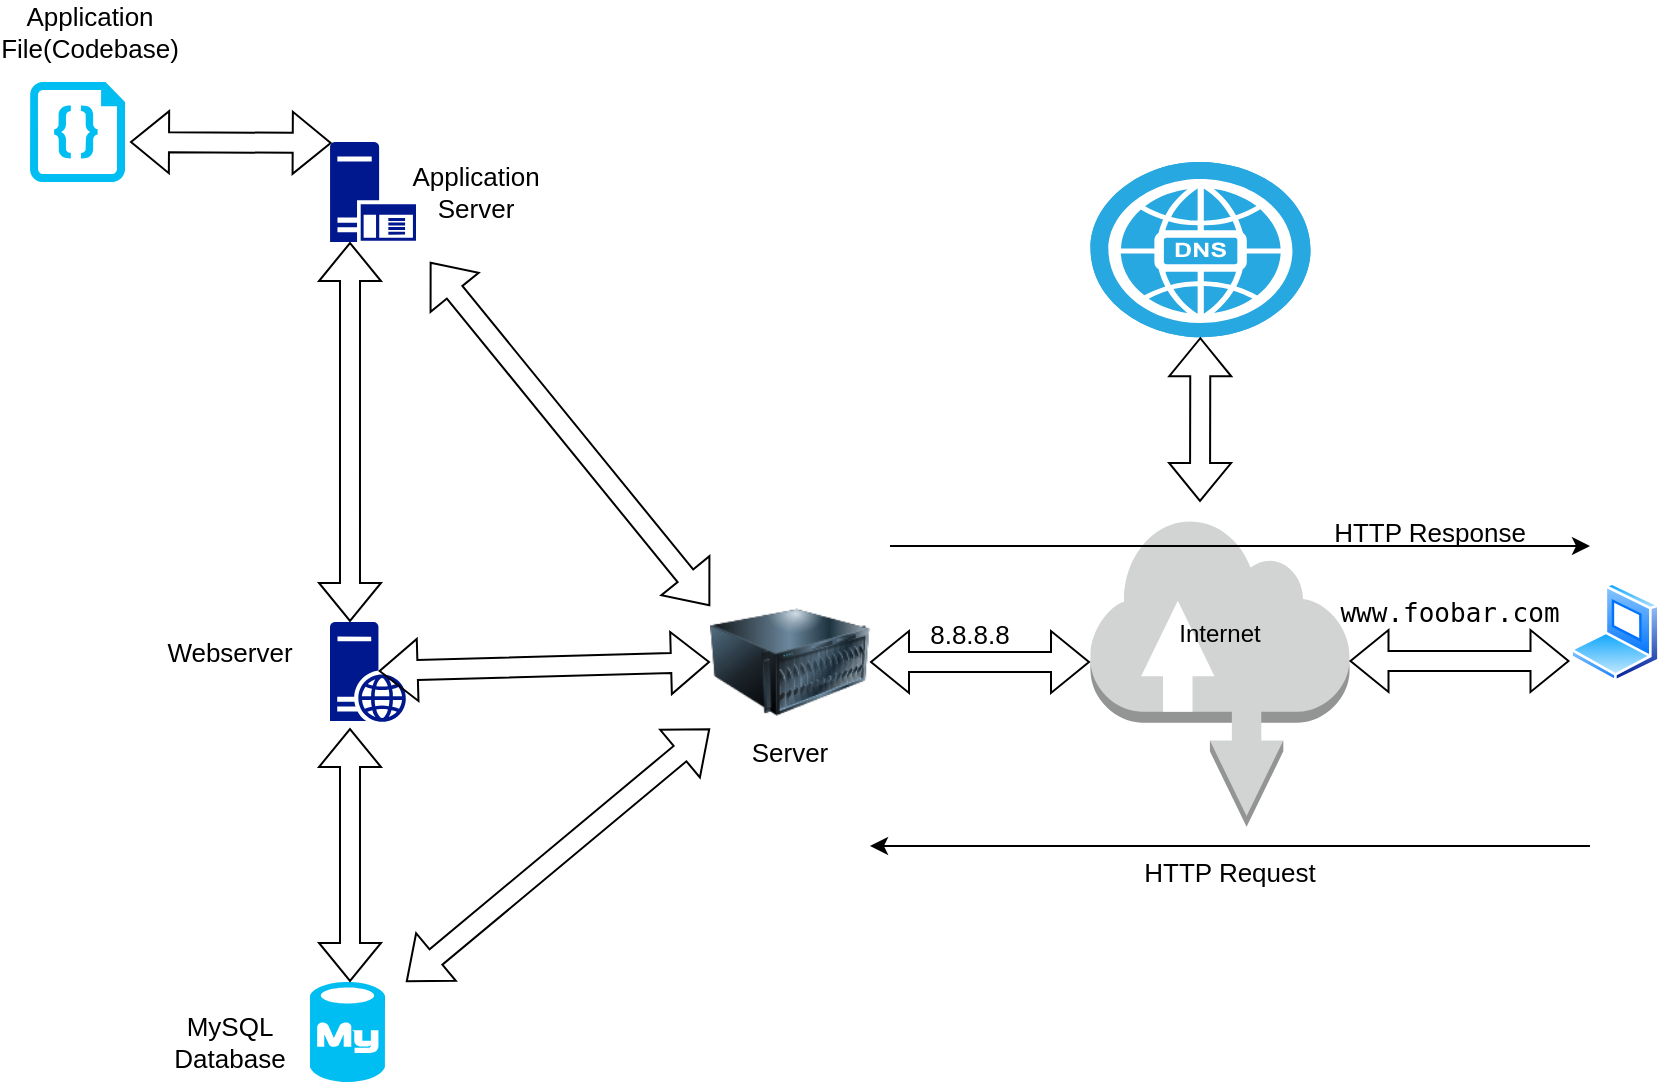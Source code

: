 <mxfile version="20.8.23" type="github">
  <diagram name="Page-1" id="Q7PegJgBn_QWuRy9i7ks">
    <mxGraphModel dx="1434" dy="760" grid="1" gridSize="10" guides="1" tooltips="1" connect="1" arrows="1" fold="1" page="1" pageScale="1" pageWidth="850" pageHeight="1100" math="0" shadow="0">
      <root>
        <mxCell id="0" />
        <mxCell id="1" parent="0" />
        <mxCell id="GcFr28EqOdRQheg48Vwl-1" value="" style="image;html=1;image=img/lib/clip_art/computers/Server_128x128.png" vertex="1" parent="1">
          <mxGeometry x="360" y="360" width="80" height="80" as="geometry" />
        </mxCell>
        <mxCell id="GcFr28EqOdRQheg48Vwl-2" value="" style="sketch=0;aspect=fixed;pointerEvents=1;shadow=0;dashed=0;html=1;strokeColor=none;labelPosition=center;verticalLabelPosition=bottom;verticalAlign=top;align=center;fillColor=#00188D;shape=mxgraph.mscae.enterprise.web_server" vertex="1" parent="1">
          <mxGeometry x="170" y="380" width="38" height="50" as="geometry" />
        </mxCell>
        <mxCell id="GcFr28EqOdRQheg48Vwl-3" value="" style="sketch=0;aspect=fixed;pointerEvents=1;shadow=0;dashed=0;html=1;strokeColor=none;labelPosition=center;verticalLabelPosition=bottom;verticalAlign=top;align=center;fillColor=#00188D;shape=mxgraph.mscae.enterprise.application_server" vertex="1" parent="1">
          <mxGeometry x="170" y="140" width="43" height="50" as="geometry" />
        </mxCell>
        <mxCell id="GcFr28EqOdRQheg48Vwl-4" value="" style="verticalLabelPosition=bottom;html=1;verticalAlign=top;align=center;strokeColor=none;fillColor=#00BEF2;shape=mxgraph.azure.code_file;pointerEvents=1;" vertex="1" parent="1">
          <mxGeometry x="20" y="110" width="47.5" height="50" as="geometry" />
        </mxCell>
        <mxCell id="GcFr28EqOdRQheg48Vwl-5" value="" style="verticalLabelPosition=bottom;html=1;verticalAlign=top;align=center;strokeColor=none;fillColor=#00BEF2;shape=mxgraph.azure.mysql_database;" vertex="1" parent="1">
          <mxGeometry x="160" y="560" width="37.5" height="50" as="geometry" />
        </mxCell>
        <mxCell id="GcFr28EqOdRQheg48Vwl-11" value="" style="shape=flexArrow;endArrow=classic;startArrow=classic;html=1;rounded=0;exitX=0.64;exitY=0.49;exitDx=0;exitDy=0;exitPerimeter=0;" edge="1" parent="1" source="GcFr28EqOdRQheg48Vwl-2">
          <mxGeometry width="100" height="100" relative="1" as="geometry">
            <mxPoint x="230" y="380" as="sourcePoint" />
            <mxPoint x="360" y="400" as="targetPoint" />
          </mxGeometry>
        </mxCell>
        <mxCell id="GcFr28EqOdRQheg48Vwl-12" value="" style="shape=flexArrow;endArrow=classic;startArrow=classic;html=1;rounded=0;exitX=0.263;exitY=0;exitDx=0;exitDy=0;exitPerimeter=0;" edge="1" parent="1" source="GcFr28EqOdRQheg48Vwl-2">
          <mxGeometry width="100" height="100" relative="1" as="geometry">
            <mxPoint x="180" y="340" as="sourcePoint" />
            <mxPoint x="180" y="190" as="targetPoint" />
          </mxGeometry>
        </mxCell>
        <mxCell id="GcFr28EqOdRQheg48Vwl-13" value="" style="shape=flexArrow;endArrow=classic;startArrow=classic;html=1;rounded=0;exitX=0.263;exitY=1.06;exitDx=0;exitDy=0;exitPerimeter=0;" edge="1" parent="1" source="GcFr28EqOdRQheg48Vwl-2">
          <mxGeometry width="100" height="100" relative="1" as="geometry">
            <mxPoint x="180" y="450" as="sourcePoint" />
            <mxPoint x="180" y="560" as="targetPoint" />
          </mxGeometry>
        </mxCell>
        <mxCell id="GcFr28EqOdRQheg48Vwl-14" value="" style="shape=flexArrow;endArrow=classic;startArrow=classic;html=1;rounded=0;exitX=0.02;exitY=0.01;exitDx=0;exitDy=0;exitPerimeter=0;" edge="1" parent="1" source="GcFr28EqOdRQheg48Vwl-3">
          <mxGeometry width="100" height="100" relative="1" as="geometry">
            <mxPoint x="400" y="120" as="sourcePoint" />
            <mxPoint x="70" y="140" as="targetPoint" />
          </mxGeometry>
        </mxCell>
        <mxCell id="GcFr28EqOdRQheg48Vwl-19" value="" style="aspect=fixed;perimeter=ellipsePerimeter;html=1;align=center;shadow=0;dashed=0;spacingTop=3;image;image=img/lib/active_directory/laptop_client.svg;" vertex="1" parent="1">
          <mxGeometry x="790" y="360" width="45" height="50" as="geometry" />
        </mxCell>
        <mxCell id="GcFr28EqOdRQheg48Vwl-24" value="" style="outlineConnect=0;dashed=0;verticalLabelPosition=bottom;verticalAlign=top;align=center;html=1;shape=mxgraph.aws3.internet;fillColor=#D2D3D3;gradientColor=none;" vertex="1" parent="1">
          <mxGeometry x="550.25" y="327.63" width="129.5" height="154.75" as="geometry" />
        </mxCell>
        <mxCell id="GcFr28EqOdRQheg48Vwl-20" value="" style="shape=flexArrow;endArrow=classic;startArrow=classic;html=1;rounded=0;exitX=1;exitY=0.5;exitDx=0;exitDy=0;" edge="1" parent="1" source="GcFr28EqOdRQheg48Vwl-1">
          <mxGeometry width="100" height="100" relative="1" as="geometry">
            <mxPoint x="450" y="385" as="sourcePoint" />
            <mxPoint x="550" y="400" as="targetPoint" />
          </mxGeometry>
        </mxCell>
        <mxCell id="GcFr28EqOdRQheg48Vwl-22" value="" style="shape=flexArrow;endArrow=classic;startArrow=classic;html=1;rounded=0;" edge="1" parent="1" target="GcFr28EqOdRQheg48Vwl-1">
          <mxGeometry width="100" height="100" relative="1" as="geometry">
            <mxPoint x="208" y="560" as="sourcePoint" />
            <mxPoint x="308" y="460" as="targetPoint" />
          </mxGeometry>
        </mxCell>
        <mxCell id="GcFr28EqOdRQheg48Vwl-23" value="" style="shape=flexArrow;endArrow=classic;startArrow=classic;html=1;rounded=0;exitX=0;exitY=0.15;exitDx=0;exitDy=0;exitPerimeter=0;" edge="1" parent="1" source="GcFr28EqOdRQheg48Vwl-1">
          <mxGeometry width="100" height="100" relative="1" as="geometry">
            <mxPoint x="520" y="380" as="sourcePoint" />
            <mxPoint x="220" y="200" as="targetPoint" />
          </mxGeometry>
        </mxCell>
        <mxCell id="GcFr28EqOdRQheg48Vwl-37" value="" style="fillColor=#28A8E0;verticalLabelPosition=bottom;sketch=0;html=1;strokeColor=#ffffff;verticalAlign=top;align=center;points=[[0.145,0.145,0],[0.5,0,0],[0.855,0.145,0],[1,0.5,0],[0.855,0.855,0],[0.5,1,0],[0.145,0.855,0],[0,0.5,0]];pointerEvents=1;shape=mxgraph.cisco_safe.compositeIcon;bgIcon=ellipse;resIcon=mxgraph.cisco_safe.capability.dns;fontSize=13;" vertex="1" parent="1">
          <mxGeometry x="550.25" y="150" width="110" height="87.62" as="geometry" />
        </mxCell>
        <mxCell id="GcFr28EqOdRQheg48Vwl-27" value="Internet" style="text;html=1;strokeColor=none;fillColor=none;align=center;verticalAlign=middle;whiteSpace=wrap;rounded=0;" vertex="1" parent="1">
          <mxGeometry x="530" y="355.63" width="170" height="60" as="geometry" />
        </mxCell>
        <mxCell id="GcFr28EqOdRQheg48Vwl-28" value="Server" style="text;html=1;strokeColor=none;fillColor=none;align=center;verticalAlign=middle;whiteSpace=wrap;rounded=0;fontSize=13;" vertex="1" parent="1">
          <mxGeometry x="370" y="430" width="60" height="30" as="geometry" />
        </mxCell>
        <mxCell id="GcFr28EqOdRQheg48Vwl-29" value="&lt;div&gt;MySQL&lt;/div&gt;&lt;div&gt;Database&lt;/div&gt;" style="text;html=1;strokeColor=none;fillColor=none;align=center;verticalAlign=middle;whiteSpace=wrap;rounded=0;fontSize=13;" vertex="1" parent="1">
          <mxGeometry x="90" y="575" width="60" height="30" as="geometry" />
        </mxCell>
        <mxCell id="GcFr28EqOdRQheg48Vwl-30" value="Webserver" style="text;html=1;strokeColor=none;fillColor=none;align=center;verticalAlign=middle;whiteSpace=wrap;rounded=0;fontSize=13;" vertex="1" parent="1">
          <mxGeometry x="90" y="380" width="60" height="30" as="geometry" />
        </mxCell>
        <mxCell id="GcFr28EqOdRQheg48Vwl-31" value="Application Server" style="text;html=1;strokeColor=none;fillColor=none;align=center;verticalAlign=middle;whiteSpace=wrap;rounded=0;fontSize=13;" vertex="1" parent="1">
          <mxGeometry x="213" y="150" width="60" height="30" as="geometry" />
        </mxCell>
        <mxCell id="GcFr28EqOdRQheg48Vwl-33" value="&lt;div&gt;Application &lt;br&gt;&lt;/div&gt;&lt;div&gt;File(Codebase)&lt;br&gt;&lt;/div&gt;" style="text;html=1;strokeColor=none;fillColor=none;align=center;verticalAlign=middle;whiteSpace=wrap;rounded=0;fontSize=13;" vertex="1" parent="1">
          <mxGeometry x="20" y="70" width="60" height="30" as="geometry" />
        </mxCell>
        <mxCell id="GcFr28EqOdRQheg48Vwl-39" value="" style="shape=flexArrow;endArrow=classic;startArrow=classic;html=1;rounded=0;fontSize=13;" edge="1" parent="1" target="GcFr28EqOdRQheg48Vwl-37">
          <mxGeometry width="100" height="100" relative="1" as="geometry">
            <mxPoint x="605" y="320" as="sourcePoint" />
            <mxPoint x="570" y="280" as="targetPoint" />
          </mxGeometry>
        </mxCell>
        <mxCell id="GcFr28EqOdRQheg48Vwl-40" value="" style="shape=flexArrow;endArrow=classic;startArrow=classic;html=1;rounded=0;exitX=1;exitY=0.5;exitDx=0;exitDy=0;" edge="1" parent="1">
          <mxGeometry width="100" height="100" relative="1" as="geometry">
            <mxPoint x="679.75" y="399.5" as="sourcePoint" />
            <mxPoint x="789.75" y="399.5" as="targetPoint" />
          </mxGeometry>
        </mxCell>
        <mxCell id="GcFr28EqOdRQheg48Vwl-41" value="" style="endArrow=classic;html=1;rounded=0;fontSize=13;" edge="1" parent="1">
          <mxGeometry width="50" height="50" relative="1" as="geometry">
            <mxPoint x="450" y="342" as="sourcePoint" />
            <mxPoint x="800" y="342" as="targetPoint" />
          </mxGeometry>
        </mxCell>
        <mxCell id="GcFr28EqOdRQheg48Vwl-43" value="" style="endArrow=classic;html=1;rounded=0;fontSize=13;entryX=1;entryY=0.25;entryDx=0;entryDy=0;exitX=0.222;exitY=0.4;exitDx=0;exitDy=0;exitPerimeter=0;" edge="1" parent="1">
          <mxGeometry width="50" height="50" relative="1" as="geometry">
            <mxPoint x="799.99" y="492" as="sourcePoint" />
            <mxPoint x="440" y="492" as="targetPoint" />
          </mxGeometry>
        </mxCell>
        <mxCell id="GcFr28EqOdRQheg48Vwl-44" value="HTTP Response" style="text;html=1;strokeColor=none;fillColor=none;align=center;verticalAlign=middle;whiteSpace=wrap;rounded=0;fontSize=13;" vertex="1" parent="1">
          <mxGeometry x="630" y="320" width="180" height="30" as="geometry" />
        </mxCell>
        <mxCell id="GcFr28EqOdRQheg48Vwl-45" value="HTTP Request" style="text;html=1;strokeColor=none;fillColor=none;align=center;verticalAlign=middle;whiteSpace=wrap;rounded=0;fontSize=13;" vertex="1" parent="1">
          <mxGeometry x="530" y="490" width="180" height="30" as="geometry" />
        </mxCell>
        <mxCell id="GcFr28EqOdRQheg48Vwl-46" value="&lt;code&gt;www.foobar.com&lt;/code&gt;" style="text;html=1;strokeColor=none;fillColor=none;align=center;verticalAlign=middle;whiteSpace=wrap;rounded=0;fontSize=13;" vertex="1" parent="1">
          <mxGeometry x="700" y="360" width="60" height="30" as="geometry" />
        </mxCell>
        <mxCell id="GcFr28EqOdRQheg48Vwl-47" value="8.8.8.8" style="text;html=1;strokeColor=none;fillColor=none;align=center;verticalAlign=middle;whiteSpace=wrap;rounded=0;fontSize=13;" vertex="1" parent="1">
          <mxGeometry x="460" y="370.63" width="60" height="30" as="geometry" />
        </mxCell>
      </root>
    </mxGraphModel>
  </diagram>
</mxfile>
